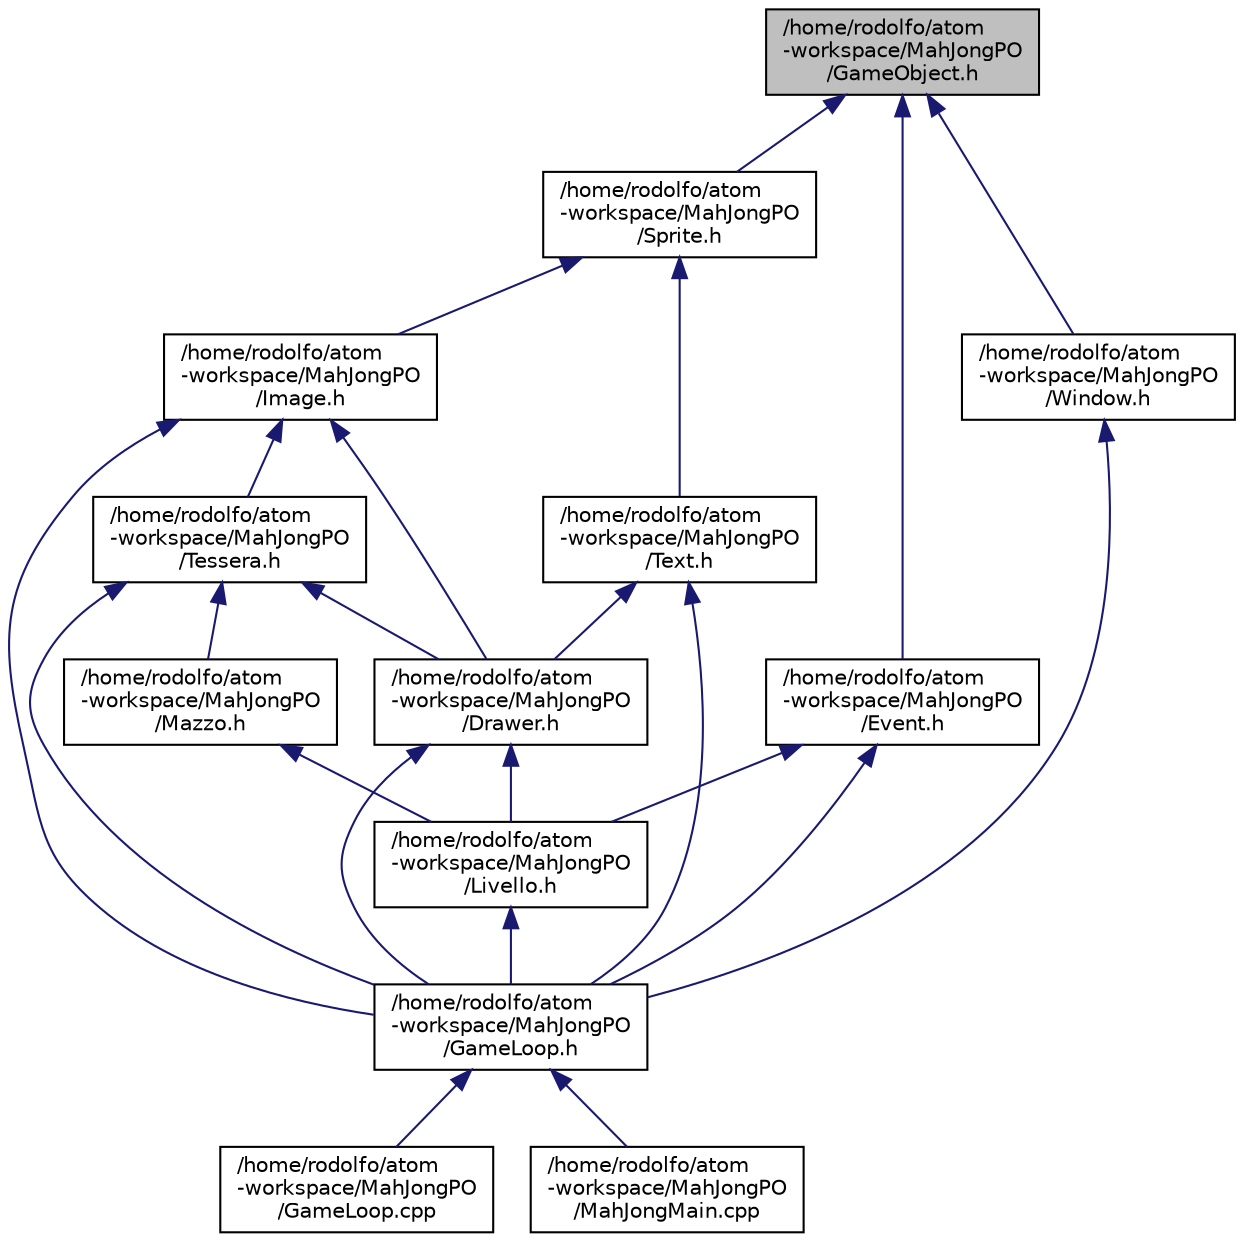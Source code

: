 digraph "/home/rodolfo/atom-workspace/MahJongPO/GameObject.h"
{
  edge [fontname="Helvetica",fontsize="10",labelfontname="Helvetica",labelfontsize="10"];
  node [fontname="Helvetica",fontsize="10",shape=record];
  Node1 [label="/home/rodolfo/atom\l-workspace/MahJongPO\l/GameObject.h",height=0.2,width=0.4,color="black", fillcolor="grey75", style="filled", fontcolor="black"];
  Node1 -> Node2 [dir="back",color="midnightblue",fontsize="10",style="solid",fontname="Helvetica"];
  Node2 [label="/home/rodolfo/atom\l-workspace/MahJongPO\l/Sprite.h",height=0.2,width=0.4,color="black", fillcolor="white", style="filled",URL="$_sprite_8h.html"];
  Node2 -> Node3 [dir="back",color="midnightblue",fontsize="10",style="solid",fontname="Helvetica"];
  Node3 [label="/home/rodolfo/atom\l-workspace/MahJongPO\l/Image.h",height=0.2,width=0.4,color="black", fillcolor="white", style="filled",URL="$_image_8h.html"];
  Node3 -> Node4 [dir="back",color="midnightblue",fontsize="10",style="solid",fontname="Helvetica"];
  Node4 [label="/home/rodolfo/atom\l-workspace/MahJongPO\l/Drawer.h",height=0.2,width=0.4,color="black", fillcolor="white", style="filled",URL="$_drawer_8h.html"];
  Node4 -> Node5 [dir="back",color="midnightblue",fontsize="10",style="solid",fontname="Helvetica"];
  Node5 [label="/home/rodolfo/atom\l-workspace/MahJongPO\l/GameLoop.h",height=0.2,width=0.4,color="black", fillcolor="white", style="filled",URL="$_game_loop_8h.html"];
  Node5 -> Node6 [dir="back",color="midnightblue",fontsize="10",style="solid",fontname="Helvetica"];
  Node6 [label="/home/rodolfo/atom\l-workspace/MahJongPO\l/GameLoop.cpp",height=0.2,width=0.4,color="black", fillcolor="white", style="filled",URL="$_game_loop_8cpp.html"];
  Node5 -> Node7 [dir="back",color="midnightblue",fontsize="10",style="solid",fontname="Helvetica"];
  Node7 [label="/home/rodolfo/atom\l-workspace/MahJongPO\l/MahJongMain.cpp",height=0.2,width=0.4,color="black", fillcolor="white", style="filled",URL="$_mah_jong_main_8cpp.html"];
  Node4 -> Node8 [dir="back",color="midnightblue",fontsize="10",style="solid",fontname="Helvetica"];
  Node8 [label="/home/rodolfo/atom\l-workspace/MahJongPO\l/Livello.h",height=0.2,width=0.4,color="black", fillcolor="white", style="filled",URL="$_livello_8h.html"];
  Node8 -> Node5 [dir="back",color="midnightblue",fontsize="10",style="solid",fontname="Helvetica"];
  Node3 -> Node9 [dir="back",color="midnightblue",fontsize="10",style="solid",fontname="Helvetica"];
  Node9 [label="/home/rodolfo/atom\l-workspace/MahJongPO\l/Tessera.h",height=0.2,width=0.4,color="black", fillcolor="white", style="filled",URL="$_tessera_8h.html"];
  Node9 -> Node4 [dir="back",color="midnightblue",fontsize="10",style="solid",fontname="Helvetica"];
  Node9 -> Node5 [dir="back",color="midnightblue",fontsize="10",style="solid",fontname="Helvetica"];
  Node9 -> Node10 [dir="back",color="midnightblue",fontsize="10",style="solid",fontname="Helvetica"];
  Node10 [label="/home/rodolfo/atom\l-workspace/MahJongPO\l/Mazzo.h",height=0.2,width=0.4,color="black", fillcolor="white", style="filled",URL="$_mazzo_8h.html"];
  Node10 -> Node8 [dir="back",color="midnightblue",fontsize="10",style="solid",fontname="Helvetica"];
  Node3 -> Node5 [dir="back",color="midnightblue",fontsize="10",style="solid",fontname="Helvetica"];
  Node2 -> Node11 [dir="back",color="midnightblue",fontsize="10",style="solid",fontname="Helvetica"];
  Node11 [label="/home/rodolfo/atom\l-workspace/MahJongPO\l/Text.h",height=0.2,width=0.4,color="black", fillcolor="white", style="filled",URL="$_text_8h.html"];
  Node11 -> Node4 [dir="back",color="midnightblue",fontsize="10",style="solid",fontname="Helvetica"];
  Node11 -> Node5 [dir="back",color="midnightblue",fontsize="10",style="solid",fontname="Helvetica"];
  Node1 -> Node12 [dir="back",color="midnightblue",fontsize="10",style="solid",fontname="Helvetica"];
  Node12 [label="/home/rodolfo/atom\l-workspace/MahJongPO\l/Event.h",height=0.2,width=0.4,color="black", fillcolor="white", style="filled",URL="$_event_8h.html"];
  Node12 -> Node5 [dir="back",color="midnightblue",fontsize="10",style="solid",fontname="Helvetica"];
  Node12 -> Node8 [dir="back",color="midnightblue",fontsize="10",style="solid",fontname="Helvetica"];
  Node1 -> Node13 [dir="back",color="midnightblue",fontsize="10",style="solid",fontname="Helvetica"];
  Node13 [label="/home/rodolfo/atom\l-workspace/MahJongPO\l/Window.h",height=0.2,width=0.4,color="black", fillcolor="white", style="filled",URL="$_window_8h.html"];
  Node13 -> Node5 [dir="back",color="midnightblue",fontsize="10",style="solid",fontname="Helvetica"];
}
